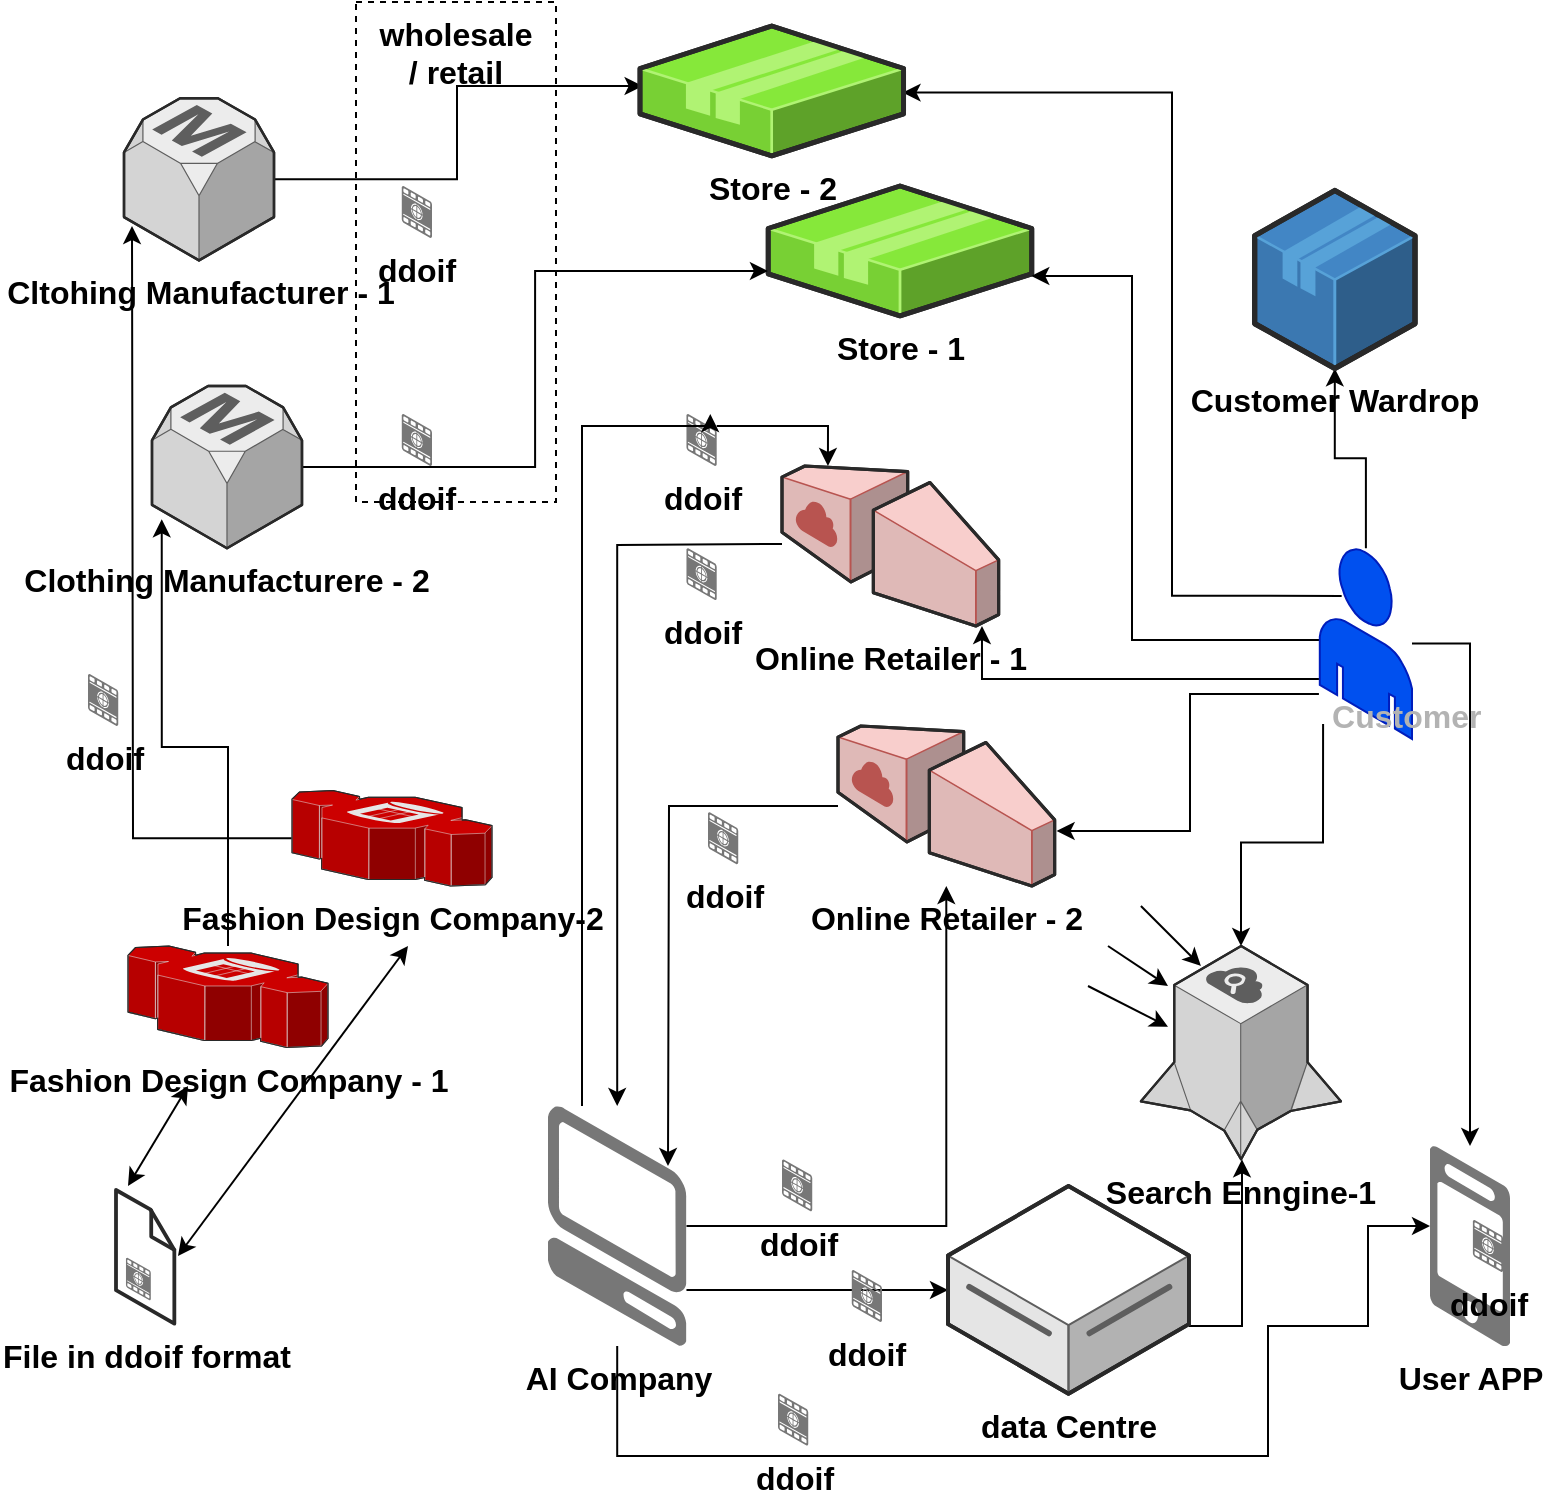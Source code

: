 <mxfile version="13.0.3" type="device"><diagram name="Page-1" id="aaaa8250-4180-3840-79b5-4cada1eebb92"><mxGraphModel dx="3426" dy="806" grid="1" gridSize="10" guides="1" tooltips="1" connect="1" arrows="1" fold="1" page="1" pageScale="1" pageWidth="780" pageHeight="750" background="#ffffff" math="0" shadow="0"><root><mxCell id="0"/><mxCell id="1" parent="0"/><mxCell id="tj27BrGjIMOF163BreS6-94" value="&lt;b style=&quot;font-size: 16px;&quot;&gt;wholesale &lt;br style=&quot;font-size: 16px;&quot;&gt;/ retail&lt;/b&gt;" style="whiteSpace=wrap;html=1;shadow=0;strokeWidth=1;fontSize=16;dashed=1;horizontal=1;verticalAlign=top;fontFamily=Helvetica;" parent="1" vertex="1"><mxGeometry x="-2158" y="3" width="100" height="250" as="geometry"/></mxCell><mxCell id="tj27BrGjIMOF163BreS6-103" style="edgeStyle=orthogonalEdgeStyle;rounded=0;orthogonalLoop=1;jettySize=auto;html=1;fontSize=16;fontFamily=Helvetica;" parent="1" target="tj27BrGjIMOF163BreS6-29" edge="1"><mxGeometry relative="1" as="geometry"><mxPoint x="-1945" y="274" as="sourcePoint"/><mxPoint x="-2027.417" y="554" as="targetPoint"/></mxGeometry></mxCell><mxCell id="1a8abee3a6cfdf20-9" value="&lt;b style=&quot;font-size: 16px;&quot;&gt;Online Retailer - 1&lt;/b&gt;" style="verticalLabelPosition=bottom;html=1;verticalAlign=top;strokeWidth=1;dashed=0;shape=mxgraph.aws3d.internetGateway;fillColor=#f8cecc;strokeColor=#b85450;aspect=fixed;rounded=1;shadow=0;comic=0;fontSize=16;flipH=1;flipV=0;fontFamily=Helvetica;" parent="1" vertex="1"><mxGeometry x="-1945" y="235" width="108.33" height="80" as="geometry"/></mxCell><mxCell id="1a8abee3a6cfdf20-23" value="&lt;b style=&quot;font-size: 16px;&quot;&gt;Store - 1&lt;/b&gt;" style="verticalLabelPosition=bottom;html=1;verticalAlign=top;strokeWidth=1;dashed=0;shape=mxgraph.aws3d.application2;fillColor=#86E83A;strokeColor=#B0F373;aspect=fixed;rounded=1;shadow=0;comic=0;fontSize=16;fontFamily=Helvetica;" parent="1" vertex="1"><mxGeometry x="-1951.9" y="95" width="131.796" height="64.929" as="geometry"/></mxCell><mxCell id="tj27BrGjIMOF163BreS6-93" style="edgeStyle=orthogonalEdgeStyle;rounded=0;orthogonalLoop=1;jettySize=auto;html=1;entryX=0.01;entryY=0.462;entryDx=0;entryDy=0;entryPerimeter=0;fontSize=16;fontFamily=Helvetica;" parent="1" source="d5ac148becb70bc-3" target="tj27BrGjIMOF163BreS6-85" edge="1"><mxGeometry relative="1" as="geometry"/></mxCell><mxCell id="d5ac148becb70bc-3" value="&lt;font style=&quot;font-size: 16px;&quot;&gt;&lt;b style=&quot;font-size: 16px;&quot;&gt;Cltohing Manufacturer - 1&lt;/b&gt;&lt;/font&gt;" style="verticalLabelPosition=bottom;html=1;verticalAlign=top;strokeWidth=1;dashed=0;shape=mxgraph.aws3d.rdsMaster;fillColor=#ECECEC;strokeColor=#5E5E5E;aspect=fixed;rounded=1;shadow=0;comic=0;fontFamily=Helvetica;fontSize=16;" parent="1" vertex="1"><mxGeometry x="-2273.995" y="51.1" width="75" height="81.11" as="geometry"/></mxCell><mxCell id="tj27BrGjIMOF163BreS6-81" style="edgeStyle=orthogonalEdgeStyle;rounded=0;orthogonalLoop=1;jettySize=auto;html=1;entryX=0.998;entryY=0.693;entryDx=0;entryDy=0;entryPerimeter=0;fontSize=16;fontFamily=Helvetica;" parent="1" source="tj27BrGjIMOF163BreS6-25" target="1a8abee3a6cfdf20-23" edge="1"><mxGeometry relative="1" as="geometry"><Array as="points"><mxPoint x="-1770" y="322"/><mxPoint x="-1770" y="140"/></Array></mxGeometry></mxCell><mxCell id="tj27BrGjIMOF163BreS6-86" style="edgeStyle=orthogonalEdgeStyle;rounded=0;orthogonalLoop=1;jettySize=auto;html=1;entryX=0.996;entryY=0.513;entryDx=0;entryDy=0;entryPerimeter=0;fontSize=16;exitX=0.237;exitY=0.25;exitDx=0;exitDy=0;exitPerimeter=0;fontFamily=Helvetica;" parent="1" source="tj27BrGjIMOF163BreS6-25" target="tj27BrGjIMOF163BreS6-85" edge="1"><mxGeometry relative="1" as="geometry"><Array as="points"><mxPoint x="-1750" y="299"/><mxPoint x="-1750" y="48"/></Array></mxGeometry></mxCell><mxCell id="tj27BrGjIMOF163BreS6-90" style="edgeStyle=orthogonalEdgeStyle;rounded=0;orthogonalLoop=1;jettySize=auto;html=1;fontSize=16;fontFamily=Helvetica;" parent="1" source="tj27BrGjIMOF163BreS6-25" target="tj27BrGjIMOF163BreS6-33" edge="1"><mxGeometry relative="1" as="geometry"/></mxCell><mxCell id="tj27BrGjIMOF163BreS6-97" style="edgeStyle=orthogonalEdgeStyle;rounded=0;orthogonalLoop=1;jettySize=auto;html=1;fontSize=16;fontFamily=Helvetica;" parent="1" source="tj27BrGjIMOF163BreS6-25" target="tj27BrGjIMOF163BreS6-42" edge="1"><mxGeometry relative="1" as="geometry"/></mxCell><mxCell id="tj27BrGjIMOF163BreS6-25" value="" style="verticalLabelPosition=bottom;html=1;verticalAlign=top;strokeWidth=1;align=center;outlineConnect=0;dashed=0;outlineConnect=0;shape=mxgraph.aws3d.end_user;strokeColor=#001DBC;fillColor=#0050ef;fontColor=#ffffff;shadow=0;fontSize=16;fontFamily=Helvetica;" parent="1" vertex="1"><mxGeometry x="-1676.1" y="276.1" width="46.1" height="95.39" as="geometry"/></mxCell><mxCell id="tj27BrGjIMOF163BreS6-43" value="&lt;b style=&quot;font-size: 16px&quot;&gt;&lt;font style=&quot;font-size: 16px&quot;&gt;&lt;br style=&quot;font-size: 16px&quot;&gt;&lt;br style=&quot;font-size: 16px&quot;&gt;&lt;font color=&quot;#b3b3b3&quot;&gt;Customer&amp;nbsp; &amp;nbsp; &amp;nbsp;&lt;/font&gt;&lt;/font&gt;&lt;/b&gt;" style="text;html=1;align=center;verticalAlign=middle;resizable=0;points=[];autosize=1;shadow=0;fontSize=16;fontFamily=Helvetica;" parent="tj27BrGjIMOF163BreS6-25" vertex="1"><mxGeometry x="-0.447" y="35.391" width="110" height="60" as="geometry"/></mxCell><mxCell id="tj27BrGjIMOF163BreS6-27" value="&lt;font style=&quot;font-size: 16px;&quot;&gt;&lt;b style=&quot;font-size: 16px;&quot;&gt;Search Enngine-1&lt;/b&gt;&lt;/font&gt;" style="verticalLabelPosition=bottom;html=1;verticalAlign=top;strokeWidth=1;align=center;outlineConnect=0;dashed=0;outlineConnect=0;shape=mxgraph.aws3d.searchEngine;fillColor=#ECECEC;strokeColor=#5E5E5E;aspect=fixed;shadow=0;fontSize=16;fontFamily=Helvetica;" parent="1" vertex="1"><mxGeometry x="-1765.54" y="475" width="100" height="106.67" as="geometry"/></mxCell><mxCell id="tj27BrGjIMOF163BreS6-99" style="edgeStyle=orthogonalEdgeStyle;rounded=0;orthogonalLoop=1;jettySize=auto;html=1;fontSize=16;entryX=0.788;entryY=0;entryDx=0;entryDy=0;entryPerimeter=0;fontFamily=Helvetica;" parent="1" source="tj27BrGjIMOF163BreS6-125" target="1a8abee3a6cfdf20-9" edge="1"><mxGeometry relative="1" as="geometry"><mxPoint x="-1962" y="335" as="targetPoint"/><Array as="points"><mxPoint x="-1922" y="215"/></Array></mxGeometry></mxCell><mxCell id="tj27BrGjIMOF163BreS6-100" style="edgeStyle=orthogonalEdgeStyle;rounded=0;orthogonalLoop=1;jettySize=auto;html=1;fontSize=16;fontFamily=Helvetica;" parent="1" source="tj27BrGjIMOF163BreS6-29" target="tj27BrGjIMOF163BreS6-73" edge="1"><mxGeometry relative="1" as="geometry"/></mxCell><mxCell id="tj27BrGjIMOF163BreS6-104" style="edgeStyle=orthogonalEdgeStyle;rounded=0;orthogonalLoop=1;jettySize=auto;html=1;fontSize=16;fontFamily=Helvetica;" parent="1" source="tj27BrGjIMOF163BreS6-29" target="tj27BrGjIMOF163BreS6-30" edge="1"><mxGeometry relative="1" as="geometry"><Array as="points"><mxPoint x="-1962" y="647"/><mxPoint x="-1962" y="647"/></Array></mxGeometry></mxCell><mxCell id="tj27BrGjIMOF163BreS6-29" value="&lt;span style=&quot;font-size: 16px;&quot;&gt;&lt;b style=&quot;font-size: 16px;&quot;&gt;AI Company&lt;/b&gt;&lt;/span&gt;" style="verticalLabelPosition=bottom;html=1;verticalAlign=top;strokeWidth=1;align=center;outlineConnect=0;dashed=0;outlineConnect=0;shape=mxgraph.aws3d.client;aspect=fixed;strokeColor=none;fillColor=#777777;shadow=0;fontSize=16;fontFamily=Helvetica;" parent="1" vertex="1"><mxGeometry x="-2062" y="555" width="69.23" height="120" as="geometry"/></mxCell><mxCell id="tj27BrGjIMOF163BreS6-105" style="edgeStyle=orthogonalEdgeStyle;rounded=0;orthogonalLoop=1;jettySize=auto;html=1;fontSize=16;fontFamily=Helvetica;" parent="1" source="tj27BrGjIMOF163BreS6-30" target="tj27BrGjIMOF163BreS6-27" edge="1"><mxGeometry relative="1" as="geometry"><mxPoint x="-1732" y="665" as="sourcePoint"/><Array as="points"><mxPoint x="-1715" y="665"/></Array></mxGeometry></mxCell><mxCell id="tj27BrGjIMOF163BreS6-115" style="edgeStyle=orthogonalEdgeStyle;rounded=0;orthogonalLoop=1;jettySize=auto;html=1;fontSize=16;entryX=0;entryY=0.4;entryDx=0;entryDy=0;entryPerimeter=0;fontFamily=Helvetica;" parent="1" source="tj27BrGjIMOF163BreS6-29" target="tj27BrGjIMOF163BreS6-33" edge="1"><mxGeometry relative="1" as="geometry"><mxPoint x="-1792" y="705" as="sourcePoint"/><mxPoint x="-1622" y="635" as="targetPoint"/><Array as="points"><mxPoint x="-2027" y="730"/><mxPoint x="-1702" y="730"/><mxPoint x="-1702" y="665"/><mxPoint x="-1652" y="665"/><mxPoint x="-1652" y="615"/></Array></mxGeometry></mxCell><mxCell id="tj27BrGjIMOF163BreS6-30" value="&lt;font style=&quot;font-size: 16px;&quot;&gt;&lt;b style=&quot;font-size: 16px;&quot;&gt;data Centre&lt;/b&gt;&lt;/font&gt;" style="verticalLabelPosition=bottom;html=1;verticalAlign=top;strokeWidth=1;align=center;outlineConnect=0;dashed=0;outlineConnect=0;shape=mxgraph.aws3d.dataServer;strokeColor=#5E5E5E;aspect=fixed;shadow=0;fontSize=16;fontFamily=Helvetica;" parent="1" vertex="1"><mxGeometry x="-1862" y="595" width="120.49" height="103.84" as="geometry"/></mxCell><mxCell id="tj27BrGjIMOF163BreS6-33" value="&lt;font style=&quot;font-size: 16px;&quot;&gt;&lt;b style=&quot;font-size: 16px;&quot;&gt;User APP&lt;/b&gt;&lt;/font&gt;" style="verticalLabelPosition=bottom;html=1;verticalAlign=top;strokeWidth=1;align=center;outlineConnect=0;dashed=0;outlineConnect=0;shape=mxgraph.aws3d.mobile_worker;aspect=fixed;strokeColor=none;fillColor=#777777;shadow=0;fontSize=16;fontFamily=Helvetica;" parent="1" vertex="1"><mxGeometry x="-1621.0" y="575" width="40" height="100" as="geometry"/></mxCell><mxCell id="tj27BrGjIMOF163BreS6-72" style="edgeStyle=orthogonalEdgeStyle;rounded=0;orthogonalLoop=1;jettySize=auto;html=1;entryX=-0.001;entryY=0.655;entryDx=0;entryDy=0;entryPerimeter=0;fontSize=16;fontFamily=Helvetica;" parent="1" source="tj27BrGjIMOF163BreS6-38" target="1a8abee3a6cfdf20-23" edge="1"><mxGeometry relative="1" as="geometry"/></mxCell><mxCell id="tj27BrGjIMOF163BreS6-38" value="&lt;b style=&quot;font-size: 16px;&quot;&gt;Clothing Manufacturere - 2&lt;/b&gt;" style="verticalLabelPosition=bottom;html=1;verticalAlign=top;strokeWidth=1;dashed=0;shape=mxgraph.aws3d.rdsMaster;fillColor=#ECECEC;strokeColor=#5E5E5E;aspect=fixed;rounded=1;shadow=0;comic=0;fontFamily=Helvetica;fontSize=16;" parent="1" vertex="1"><mxGeometry x="-2260.005" y="195" width="75" height="81.1" as="geometry"/></mxCell><mxCell id="tj27BrGjIMOF163BreS6-42" value="&lt;b style=&quot;font-size: 16px;&quot;&gt;&lt;font style=&quot;font-size: 16px;&quot;&gt;Customer Wardrop&lt;/font&gt;&lt;/b&gt;" style="verticalLabelPosition=bottom;html=1;verticalAlign=top;strokeWidth=1;align=center;outlineConnect=0;dashed=0;outlineConnect=0;shape=mxgraph.aws3d.application;fillColor=#4286c5;strokeColor=#57A2D8;aspect=fixed;shadow=0;fontSize=16;fontFamily=Helvetica;" parent="1" vertex="1"><mxGeometry x="-1708.67" y="97.21" width="80.19" height="88.98" as="geometry"/></mxCell><mxCell id="tj27BrGjIMOF163BreS6-49" value="" style="group;aspect=fixed;fontSize=16;fontFamily=Helvetica;" parent="1" vertex="1" connectable="0"><mxGeometry x="-2278" y="597" width="29.22" height="130" as="geometry"/></mxCell><mxCell id="tj27BrGjIMOF163BreS6-48" value="" style="group;fontSize=16;fontStyle=1;fontFamily=Helvetica;" parent="tj27BrGjIMOF163BreS6-49" vertex="1" connectable="0"><mxGeometry width="29.22" height="130" as="geometry"/></mxCell><mxCell id="tj27BrGjIMOF163BreS6-46" value="" style="group;shadow=0;fontSize=16;fontStyle=0;fontFamily=Helvetica;" parent="tj27BrGjIMOF163BreS6-48" vertex="1" connectable="0"><mxGeometry width="29.22" height="130" as="geometry"/></mxCell><mxCell id="tj27BrGjIMOF163BreS6-26" value="&lt;font style=&quot;font-size: 16px;&quot;&gt;&lt;b style=&quot;font-size: 16px;&quot;&gt;File in ddoif format&lt;/b&gt;&lt;/font&gt;" style="verticalLabelPosition=bottom;html=1;verticalAlign=top;strokeWidth=1;align=center;outlineConnect=0;dashed=0;outlineConnect=0;shape=mxgraph.aws3d.file;aspect=fixed;strokeColor=#292929;shadow=0;fontSize=16;fontFamily=Helvetica;" parent="tj27BrGjIMOF163BreS6-46" vertex="1"><mxGeometry width="29.169" height="66.857" as="geometry"/></mxCell><mxCell id="tj27BrGjIMOF163BreS6-41" value="" style="verticalLabelPosition=bottom;html=1;verticalAlign=top;strokeWidth=1;align=center;outlineConnect=0;dashed=0;outlineConnect=0;shape=mxgraph.aws3d.image;strokeColor=none;fillColor=#777777;aspect=fixed;shadow=0;fontSize=16;fontFamily=Helvetica;" parent="tj27BrGjIMOF163BreS6-46" vertex="1"><mxGeometry x="4.98" y="33.829" width="12.427" height="21.374" as="geometry"/></mxCell><mxCell id="tj27BrGjIMOF163BreS6-74" style="edgeStyle=orthogonalEdgeStyle;rounded=0;orthogonalLoop=1;jettySize=auto;html=1;fontSize=16;fontFamily=Helvetica;" parent="1" source="tj27BrGjIMOF163BreS6-50" edge="1"><mxGeometry relative="1" as="geometry"><mxPoint x="-2270" y="115" as="targetPoint"/></mxGeometry></mxCell><mxCell id="tj27BrGjIMOF163BreS6-50" value="Fashion Design Company-2" style="verticalLabelPosition=bottom;html=1;verticalAlign=top;strokeWidth=1;dashed=0;shape=mxgraph.aws3d.redshift;fillColor=#CC0000;strokeColor=#E6E6E6;rounded=1;shadow=0;comic=0;fontSize=16;aspect=fixed;fontStyle=1;fontFamily=Helvetica;" parent="1" vertex="1"><mxGeometry x="-2190" y="397.26" width="100" height="47.74" as="geometry"/></mxCell><mxCell id="tj27BrGjIMOF163BreS6-77" style="edgeStyle=orthogonalEdgeStyle;rounded=0;orthogonalLoop=1;jettySize=auto;html=1;fontSize=16;entryX=0.065;entryY=0.822;entryDx=0;entryDy=0;entryPerimeter=0;fontFamily=Helvetica;" parent="1" source="tj27BrGjIMOF163BreS6-54" target="tj27BrGjIMOF163BreS6-38" edge="1"><mxGeometry relative="1" as="geometry"><mxPoint x="-2270" y="265" as="targetPoint"/></mxGeometry></mxCell><mxCell id="tj27BrGjIMOF163BreS6-54" value="Fashion Design Company - 1" style="verticalLabelPosition=bottom;html=1;verticalAlign=top;strokeWidth=1;dashed=0;shape=mxgraph.aws3d.redshift;fillColor=#CC0000;strokeColor=#E6E6E6;rounded=1;shadow=0;comic=0;fontSize=16;aspect=fixed;fontStyle=1;fontFamily=Helvetica;" parent="1" vertex="1"><mxGeometry x="-2272" y="475" width="100" height="50.72" as="geometry"/></mxCell><mxCell id="tj27BrGjIMOF163BreS6-101" style="edgeStyle=orthogonalEdgeStyle;rounded=0;orthogonalLoop=1;jettySize=auto;html=1;fontSize=16;fontFamily=Helvetica;" parent="1" source="tj27BrGjIMOF163BreS6-73" edge="1"><mxGeometry relative="1" as="geometry"><mxPoint x="-2002" y="585" as="targetPoint"/></mxGeometry></mxCell><mxCell id="tj27BrGjIMOF163BreS6-73" value="&lt;b style=&quot;font-size: 16px;&quot;&gt;Online Retailer - 2&lt;/b&gt;" style="verticalLabelPosition=bottom;html=1;verticalAlign=top;strokeWidth=1;dashed=0;shape=mxgraph.aws3d.internetGateway;fillColor=#f8cecc;strokeColor=#b85450;aspect=fixed;rounded=1;shadow=0;comic=0;fontSize=16;flipH=1;flipV=0;fontFamily=Helvetica;" parent="1" vertex="1"><mxGeometry x="-1917" y="365" width="108.33" height="80" as="geometry"/></mxCell><mxCell id="tj27BrGjIMOF163BreS6-82" style="edgeStyle=orthogonalEdgeStyle;rounded=0;orthogonalLoop=1;jettySize=auto;html=1;entryX=0.077;entryY=1;entryDx=0;entryDy=0;entryPerimeter=0;fontSize=16;fontFamily=Helvetica;" parent="1" source="tj27BrGjIMOF163BreS6-43" target="1a8abee3a6cfdf20-9" edge="1"><mxGeometry relative="1" as="geometry"/></mxCell><mxCell id="tj27BrGjIMOF163BreS6-83" style="edgeStyle=orthogonalEdgeStyle;rounded=0;orthogonalLoop=1;jettySize=auto;html=1;entryX=-0.009;entryY=0.656;entryDx=0;entryDy=0;entryPerimeter=0;fontSize=16;fontFamily=Helvetica;" parent="1" source="tj27BrGjIMOF163BreS6-43" target="tj27BrGjIMOF163BreS6-73" edge="1"><mxGeometry relative="1" as="geometry"><Array as="points"><mxPoint x="-1741" y="349"/><mxPoint x="-1741" y="418"/></Array></mxGeometry></mxCell><mxCell id="tj27BrGjIMOF163BreS6-85" value="&lt;b style=&quot;font-size: 16px;&quot;&gt;Store - 2&lt;/b&gt;" style="verticalLabelPosition=bottom;html=1;verticalAlign=top;strokeWidth=1;dashed=0;shape=mxgraph.aws3d.application2;fillColor=#86E83A;strokeColor=#B0F373;aspect=fixed;rounded=1;shadow=0;comic=0;fontSize=16;fontFamily=Helvetica;" parent="1" vertex="1"><mxGeometry x="-2016" y="15.0" width="131.796" height="64.929" as="geometry"/></mxCell><mxCell id="tj27BrGjIMOF163BreS6-98" style="edgeStyle=orthogonalEdgeStyle;rounded=0;orthogonalLoop=1;jettySize=auto;html=1;fontSize=16;exitX=0.019;exitY=0.876;exitDx=0;exitDy=0;exitPerimeter=0;fontFamily=Helvetica;" parent="1" source="tj27BrGjIMOF163BreS6-43" target="tj27BrGjIMOF163BreS6-27" edge="1"><mxGeometry relative="1" as="geometry"><mxPoint x="-1712" y="585" as="targetPoint"/></mxGeometry></mxCell><mxCell id="tj27BrGjIMOF163BreS6-106" value="" style="endArrow=classic;html=1;fontSize=16;fontFamily=Helvetica;" parent="1" edge="1"><mxGeometry width="50" height="50" relative="1" as="geometry"><mxPoint x="-1765.54" y="455" as="sourcePoint"/><mxPoint x="-1735.54" y="485" as="targetPoint"/></mxGeometry></mxCell><mxCell id="tj27BrGjIMOF163BreS6-108" value="" style="endArrow=classic;html=1;fontSize=16;fontFamily=Helvetica;" parent="1" edge="1"><mxGeometry width="50" height="50" relative="1" as="geometry"><mxPoint x="-1782" y="475" as="sourcePoint"/><mxPoint x="-1752" y="495" as="targetPoint"/></mxGeometry></mxCell><mxCell id="tj27BrGjIMOF163BreS6-110" value="" style="endArrow=classic;html=1;fontSize=16;fontFamily=Helvetica;" parent="1" edge="1"><mxGeometry width="50" height="50" relative="1" as="geometry"><mxPoint x="-1792" y="495" as="sourcePoint"/><mxPoint x="-1752" y="515.36" as="targetPoint"/></mxGeometry></mxCell><mxCell id="tj27BrGjIMOF163BreS6-112" value="" style="endArrow=classic;startArrow=classic;html=1;fontSize=16;fontFamily=Helvetica;" parent="1" edge="1"><mxGeometry width="50" height="50" relative="1" as="geometry"><mxPoint x="-2272" y="595" as="sourcePoint"/><mxPoint x="-2242" y="545" as="targetPoint"/></mxGeometry></mxCell><mxCell id="tj27BrGjIMOF163BreS6-113" value="" style="endArrow=classic;startArrow=classic;html=1;fontSize=16;fontFamily=Helvetica;" parent="1" edge="1"><mxGeometry width="50" height="50" relative="1" as="geometry"><mxPoint x="-2247" y="630" as="sourcePoint"/><mxPoint x="-2132" y="475" as="targetPoint"/></mxGeometry></mxCell><mxCell id="tj27BrGjIMOF163BreS6-121" value="&lt;b style=&quot;font-size: 16px;&quot;&gt;ddoif&lt;/b&gt;" style="verticalLabelPosition=bottom;html=1;verticalAlign=top;strokeWidth=1;align=center;outlineConnect=0;dashed=0;outlineConnect=0;shape=mxgraph.aws3d.image;strokeColor=none;fillColor=#777777;aspect=fixed;shadow=0;fontSize=16;fontFamily=Helvetica;" parent="1" vertex="1"><mxGeometry x="-2292" y="339" width="15.12" height="26" as="geometry"/></mxCell><mxCell id="tj27BrGjIMOF163BreS6-122" value="&lt;b style=&quot;font-size: 16px;&quot;&gt;ddoif&lt;/b&gt;" style="verticalLabelPosition=bottom;html=1;verticalAlign=top;strokeWidth=1;align=center;outlineConnect=0;dashed=0;outlineConnect=0;shape=mxgraph.aws3d.image;strokeColor=none;fillColor=#777777;aspect=fixed;shadow=0;fontSize=16;fontFamily=Helvetica;" parent="1" vertex="1"><mxGeometry x="-2135.12" y="95" width="15.12" height="26" as="geometry"/></mxCell><mxCell id="tj27BrGjIMOF163BreS6-123" value="&lt;b style=&quot;font-size: 16px;&quot;&gt;ddoif&lt;/b&gt;" style="verticalLabelPosition=bottom;html=1;verticalAlign=top;strokeWidth=1;align=center;outlineConnect=0;dashed=0;outlineConnect=0;shape=mxgraph.aws3d.image;strokeColor=none;fillColor=#777777;aspect=fixed;shadow=0;fontSize=16;fontFamily=Helvetica;" parent="1" vertex="1"><mxGeometry x="-2135.12" y="209" width="15.12" height="26" as="geometry"/></mxCell><mxCell id="tj27BrGjIMOF163BreS6-125" value="&lt;b style=&quot;font-size: 16px;&quot;&gt;ddoif&lt;/b&gt;" style="verticalLabelPosition=bottom;html=1;verticalAlign=top;strokeWidth=1;align=center;outlineConnect=0;dashed=0;outlineConnect=0;shape=mxgraph.aws3d.image;strokeColor=none;fillColor=#777777;aspect=fixed;shadow=0;fontSize=16;fontFamily=Helvetica;" parent="1" vertex="1"><mxGeometry x="-1992.77" y="209" width="15.12" height="26" as="geometry"/></mxCell><mxCell id="tj27BrGjIMOF163BreS6-126" style="edgeStyle=orthogonalEdgeStyle;rounded=0;orthogonalLoop=1;jettySize=auto;html=1;fontSize=16;entryX=0.788;entryY=0;entryDx=0;entryDy=0;entryPerimeter=0;fontFamily=Helvetica;" parent="1" source="tj27BrGjIMOF163BreS6-29" target="tj27BrGjIMOF163BreS6-125" edge="1"><mxGeometry relative="1" as="geometry"><mxPoint x="-1922.034" y="235" as="targetPoint"/><mxPoint x="-2045" y="555" as="sourcePoint"/><Array as="points"><mxPoint x="-2045" y="215"/></Array></mxGeometry></mxCell><mxCell id="tj27BrGjIMOF163BreS6-127" value="&lt;b style=&quot;font-size: 16px;&quot;&gt;ddoif&lt;/b&gt;" style="verticalLabelPosition=bottom;html=1;verticalAlign=top;strokeWidth=1;align=center;outlineConnect=0;dashed=0;outlineConnect=0;shape=mxgraph.aws3d.image;strokeColor=none;fillColor=#777777;aspect=fixed;shadow=0;fontSize=16;fontFamily=Helvetica;" parent="1" vertex="1"><mxGeometry x="-1992.77" y="276.1" width="15.12" height="26" as="geometry"/></mxCell><mxCell id="tj27BrGjIMOF163BreS6-128" value="&lt;b style=&quot;font-size: 16px;&quot;&gt;ddoif&lt;/b&gt;" style="verticalLabelPosition=bottom;html=1;verticalAlign=top;strokeWidth=1;align=center;outlineConnect=0;dashed=0;outlineConnect=0;shape=mxgraph.aws3d.image;strokeColor=none;fillColor=#777777;aspect=fixed;shadow=0;fontSize=16;fontFamily=Helvetica;" parent="1" vertex="1"><mxGeometry x="-1982" y="408.13" width="15.12" height="26" as="geometry"/></mxCell><mxCell id="tj27BrGjIMOF163BreS6-129" value="&lt;b style=&quot;font-size: 16px;&quot;&gt;ddoif&lt;/b&gt;" style="verticalLabelPosition=bottom;html=1;verticalAlign=top;strokeWidth=1;align=center;outlineConnect=0;dashed=0;outlineConnect=0;shape=mxgraph.aws3d.image;strokeColor=none;fillColor=#777777;aspect=fixed;shadow=0;fontSize=16;fontFamily=Helvetica;" parent="1" vertex="1"><mxGeometry x="-1945" y="581.67" width="15.12" height="26" as="geometry"/></mxCell><mxCell id="tj27BrGjIMOF163BreS6-130" value="&lt;b style=&quot;font-size: 16px;&quot;&gt;ddoif&lt;/b&gt;" style="verticalLabelPosition=bottom;html=1;verticalAlign=top;strokeWidth=1;align=center;outlineConnect=0;dashed=0;outlineConnect=0;shape=mxgraph.aws3d.image;strokeColor=none;fillColor=#777777;aspect=fixed;shadow=0;fontSize=16;fontFamily=Helvetica;" parent="1" vertex="1"><mxGeometry x="-1910.12" y="637" width="15.12" height="26" as="geometry"/></mxCell><mxCell id="tj27BrGjIMOF163BreS6-132" value="&lt;b style=&quot;font-size: 16px;&quot;&gt;ddoif&lt;/b&gt;" style="verticalLabelPosition=bottom;html=1;verticalAlign=top;strokeWidth=1;align=center;outlineConnect=0;dashed=0;outlineConnect=0;shape=mxgraph.aws3d.image;strokeColor=none;fillColor=#777777;aspect=fixed;shadow=0;fontSize=16;fontFamily=Helvetica;" parent="1" vertex="1"><mxGeometry x="-1947" y="698.84" width="15.12" height="26" as="geometry"/></mxCell><mxCell id="tj27BrGjIMOF163BreS6-134" value="&lt;b style=&quot;font-size: 16px;&quot;&gt;ddoif&lt;/b&gt;" style="verticalLabelPosition=bottom;html=1;verticalAlign=top;strokeWidth=1;align=center;outlineConnect=0;dashed=0;outlineConnect=0;shape=mxgraph.aws3d.image;strokeColor=none;fillColor=#777777;aspect=fixed;shadow=0;fontSize=16;fontFamily=Helvetica;" parent="1" vertex="1"><mxGeometry x="-1599.56" y="612" width="15.12" height="26" as="geometry"/></mxCell></root></mxGraphModel></diagram></mxfile>